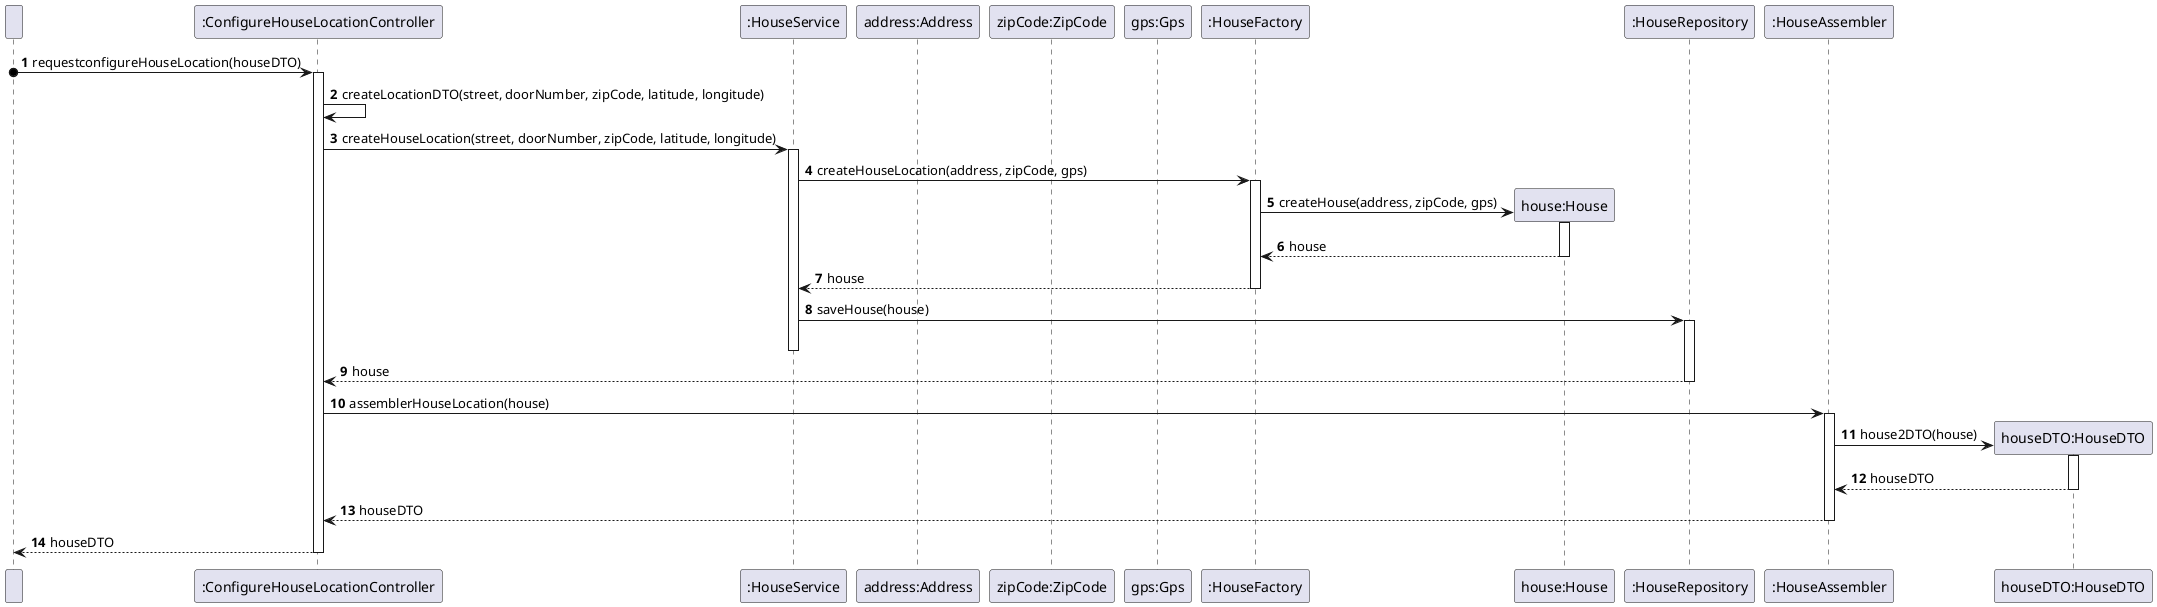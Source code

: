 @startuml

participant " "
participant ":ConfigureHouseLocationController" as ConfigureHouseLocationController
participant ":HouseService" as Service
participant "address:Address" as Address
participant "zipCode:ZipCode" as ZipCode
participant "gps:Gps" as Gps
participant ":HouseFactory" as Factory
participant "house:House" as House
participant ":HouseRepository" as Repository
participant ":HouseAssembler" as Assembler
participant "houseDTO:HouseDTO" as DTO

'----------------------------------------------------------
autonumber
" " o-> ConfigureHouseLocationController : requestconfigureHouseLocation(houseDTO)
activate ConfigureHouseLocationController
ConfigureHouseLocationController -> ConfigureHouseLocationController : createLocationDTO(street, doorNumber, zipCode, latitude, longitude)
ConfigureHouseLocationController -> Service : createHouseLocation(street, doorNumber, zipCode, latitude, longitude)
activate Service

Service -> Factory : createHouseLocation(address, zipCode, gps)
activate Factory
create House
Factory -> House: createHouse(address, zipCode, gps)
activate House
House --> Factory: house
deactivate House
Factory --> Service: house
deactivate Factory
Service -> Repository : saveHouse(house)
activate Repository
deactivate Service
Repository --> ConfigureHouseLocationController : house
deactivate Repository
ConfigureHouseLocationController -> Assembler : assemblerHouseLocation(house)
activate Assembler
create DTO
Assembler -> DTO : house2DTO(house)
activate DTO
DTO --> Assembler : houseDTO
deactivate DTO
Assembler --> ConfigureHouseLocationController : houseDTO
deactivate Assembler

" " <-- ConfigureHouseLocationController : houseDTO
deactivate ConfigureHouseLocationController

@enduml